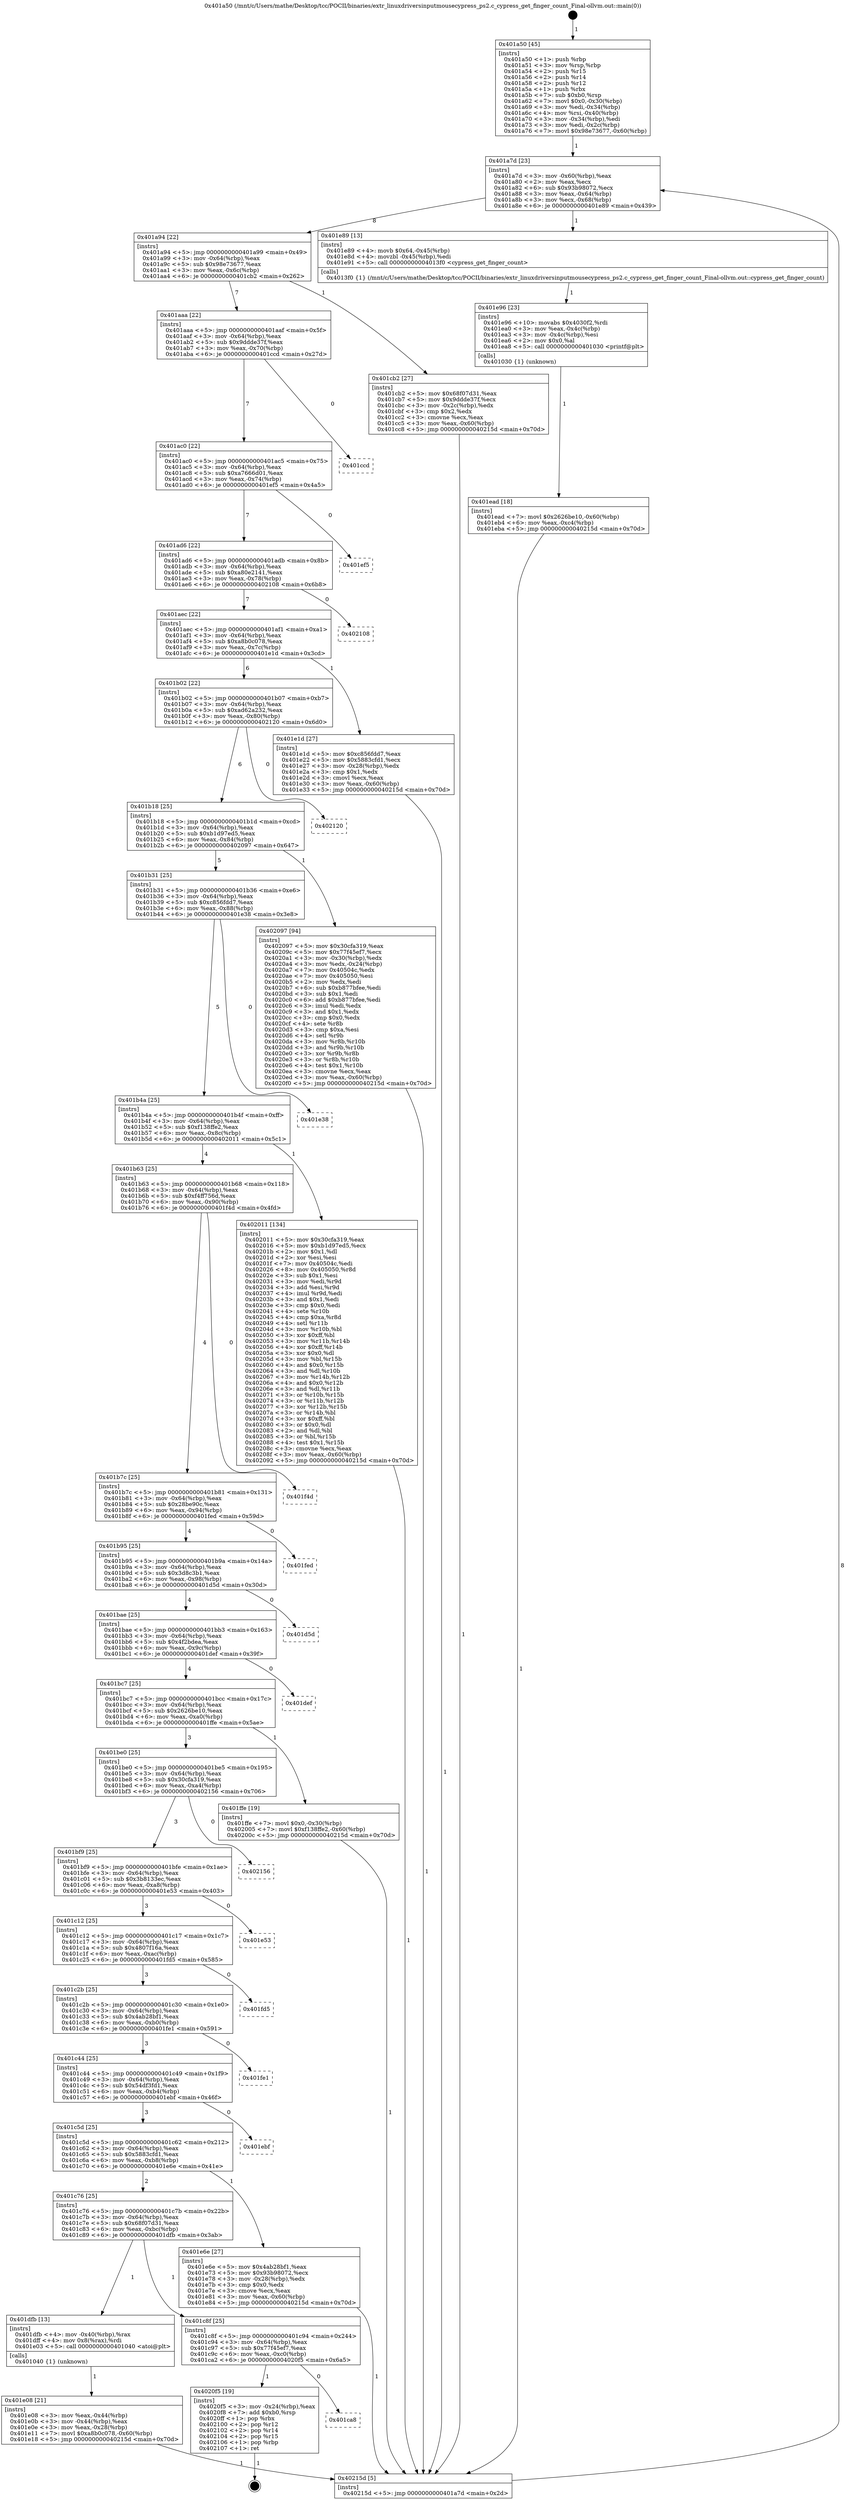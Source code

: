 digraph "0x401a50" {
  label = "0x401a50 (/mnt/c/Users/mathe/Desktop/tcc/POCII/binaries/extr_linuxdriversinputmousecypress_ps2.c_cypress_get_finger_count_Final-ollvm.out::main(0))"
  labelloc = "t"
  node[shape=record]

  Entry [label="",width=0.3,height=0.3,shape=circle,fillcolor=black,style=filled]
  "0x401a7d" [label="{
     0x401a7d [23]\l
     | [instrs]\l
     &nbsp;&nbsp;0x401a7d \<+3\>: mov -0x60(%rbp),%eax\l
     &nbsp;&nbsp;0x401a80 \<+2\>: mov %eax,%ecx\l
     &nbsp;&nbsp;0x401a82 \<+6\>: sub $0x93b98072,%ecx\l
     &nbsp;&nbsp;0x401a88 \<+3\>: mov %eax,-0x64(%rbp)\l
     &nbsp;&nbsp;0x401a8b \<+3\>: mov %ecx,-0x68(%rbp)\l
     &nbsp;&nbsp;0x401a8e \<+6\>: je 0000000000401e89 \<main+0x439\>\l
  }"]
  "0x401e89" [label="{
     0x401e89 [13]\l
     | [instrs]\l
     &nbsp;&nbsp;0x401e89 \<+4\>: movb $0x64,-0x45(%rbp)\l
     &nbsp;&nbsp;0x401e8d \<+4\>: movzbl -0x45(%rbp),%edi\l
     &nbsp;&nbsp;0x401e91 \<+5\>: call 00000000004013f0 \<cypress_get_finger_count\>\l
     | [calls]\l
     &nbsp;&nbsp;0x4013f0 \{1\} (/mnt/c/Users/mathe/Desktop/tcc/POCII/binaries/extr_linuxdriversinputmousecypress_ps2.c_cypress_get_finger_count_Final-ollvm.out::cypress_get_finger_count)\l
  }"]
  "0x401a94" [label="{
     0x401a94 [22]\l
     | [instrs]\l
     &nbsp;&nbsp;0x401a94 \<+5\>: jmp 0000000000401a99 \<main+0x49\>\l
     &nbsp;&nbsp;0x401a99 \<+3\>: mov -0x64(%rbp),%eax\l
     &nbsp;&nbsp;0x401a9c \<+5\>: sub $0x98e73677,%eax\l
     &nbsp;&nbsp;0x401aa1 \<+3\>: mov %eax,-0x6c(%rbp)\l
     &nbsp;&nbsp;0x401aa4 \<+6\>: je 0000000000401cb2 \<main+0x262\>\l
  }"]
  Exit [label="",width=0.3,height=0.3,shape=circle,fillcolor=black,style=filled,peripheries=2]
  "0x401cb2" [label="{
     0x401cb2 [27]\l
     | [instrs]\l
     &nbsp;&nbsp;0x401cb2 \<+5\>: mov $0x68f07d31,%eax\l
     &nbsp;&nbsp;0x401cb7 \<+5\>: mov $0x9ddde37f,%ecx\l
     &nbsp;&nbsp;0x401cbc \<+3\>: mov -0x2c(%rbp),%edx\l
     &nbsp;&nbsp;0x401cbf \<+3\>: cmp $0x2,%edx\l
     &nbsp;&nbsp;0x401cc2 \<+3\>: cmovne %ecx,%eax\l
     &nbsp;&nbsp;0x401cc5 \<+3\>: mov %eax,-0x60(%rbp)\l
     &nbsp;&nbsp;0x401cc8 \<+5\>: jmp 000000000040215d \<main+0x70d\>\l
  }"]
  "0x401aaa" [label="{
     0x401aaa [22]\l
     | [instrs]\l
     &nbsp;&nbsp;0x401aaa \<+5\>: jmp 0000000000401aaf \<main+0x5f\>\l
     &nbsp;&nbsp;0x401aaf \<+3\>: mov -0x64(%rbp),%eax\l
     &nbsp;&nbsp;0x401ab2 \<+5\>: sub $0x9ddde37f,%eax\l
     &nbsp;&nbsp;0x401ab7 \<+3\>: mov %eax,-0x70(%rbp)\l
     &nbsp;&nbsp;0x401aba \<+6\>: je 0000000000401ccd \<main+0x27d\>\l
  }"]
  "0x40215d" [label="{
     0x40215d [5]\l
     | [instrs]\l
     &nbsp;&nbsp;0x40215d \<+5\>: jmp 0000000000401a7d \<main+0x2d\>\l
  }"]
  "0x401a50" [label="{
     0x401a50 [45]\l
     | [instrs]\l
     &nbsp;&nbsp;0x401a50 \<+1\>: push %rbp\l
     &nbsp;&nbsp;0x401a51 \<+3\>: mov %rsp,%rbp\l
     &nbsp;&nbsp;0x401a54 \<+2\>: push %r15\l
     &nbsp;&nbsp;0x401a56 \<+2\>: push %r14\l
     &nbsp;&nbsp;0x401a58 \<+2\>: push %r12\l
     &nbsp;&nbsp;0x401a5a \<+1\>: push %rbx\l
     &nbsp;&nbsp;0x401a5b \<+7\>: sub $0xb0,%rsp\l
     &nbsp;&nbsp;0x401a62 \<+7\>: movl $0x0,-0x30(%rbp)\l
     &nbsp;&nbsp;0x401a69 \<+3\>: mov %edi,-0x34(%rbp)\l
     &nbsp;&nbsp;0x401a6c \<+4\>: mov %rsi,-0x40(%rbp)\l
     &nbsp;&nbsp;0x401a70 \<+3\>: mov -0x34(%rbp),%edi\l
     &nbsp;&nbsp;0x401a73 \<+3\>: mov %edi,-0x2c(%rbp)\l
     &nbsp;&nbsp;0x401a76 \<+7\>: movl $0x98e73677,-0x60(%rbp)\l
  }"]
  "0x401ca8" [label="{
     0x401ca8\l
  }", style=dashed]
  "0x401ccd" [label="{
     0x401ccd\l
  }", style=dashed]
  "0x401ac0" [label="{
     0x401ac0 [22]\l
     | [instrs]\l
     &nbsp;&nbsp;0x401ac0 \<+5\>: jmp 0000000000401ac5 \<main+0x75\>\l
     &nbsp;&nbsp;0x401ac5 \<+3\>: mov -0x64(%rbp),%eax\l
     &nbsp;&nbsp;0x401ac8 \<+5\>: sub $0xa7666d01,%eax\l
     &nbsp;&nbsp;0x401acd \<+3\>: mov %eax,-0x74(%rbp)\l
     &nbsp;&nbsp;0x401ad0 \<+6\>: je 0000000000401ef5 \<main+0x4a5\>\l
  }"]
  "0x4020f5" [label="{
     0x4020f5 [19]\l
     | [instrs]\l
     &nbsp;&nbsp;0x4020f5 \<+3\>: mov -0x24(%rbp),%eax\l
     &nbsp;&nbsp;0x4020f8 \<+7\>: add $0xb0,%rsp\l
     &nbsp;&nbsp;0x4020ff \<+1\>: pop %rbx\l
     &nbsp;&nbsp;0x402100 \<+2\>: pop %r12\l
     &nbsp;&nbsp;0x402102 \<+2\>: pop %r14\l
     &nbsp;&nbsp;0x402104 \<+2\>: pop %r15\l
     &nbsp;&nbsp;0x402106 \<+1\>: pop %rbp\l
     &nbsp;&nbsp;0x402107 \<+1\>: ret\l
  }"]
  "0x401ef5" [label="{
     0x401ef5\l
  }", style=dashed]
  "0x401ad6" [label="{
     0x401ad6 [22]\l
     | [instrs]\l
     &nbsp;&nbsp;0x401ad6 \<+5\>: jmp 0000000000401adb \<main+0x8b\>\l
     &nbsp;&nbsp;0x401adb \<+3\>: mov -0x64(%rbp),%eax\l
     &nbsp;&nbsp;0x401ade \<+5\>: sub $0xa80e2141,%eax\l
     &nbsp;&nbsp;0x401ae3 \<+3\>: mov %eax,-0x78(%rbp)\l
     &nbsp;&nbsp;0x401ae6 \<+6\>: je 0000000000402108 \<main+0x6b8\>\l
  }"]
  "0x401ead" [label="{
     0x401ead [18]\l
     | [instrs]\l
     &nbsp;&nbsp;0x401ead \<+7\>: movl $0x2626be10,-0x60(%rbp)\l
     &nbsp;&nbsp;0x401eb4 \<+6\>: mov %eax,-0xc4(%rbp)\l
     &nbsp;&nbsp;0x401eba \<+5\>: jmp 000000000040215d \<main+0x70d\>\l
  }"]
  "0x402108" [label="{
     0x402108\l
  }", style=dashed]
  "0x401aec" [label="{
     0x401aec [22]\l
     | [instrs]\l
     &nbsp;&nbsp;0x401aec \<+5\>: jmp 0000000000401af1 \<main+0xa1\>\l
     &nbsp;&nbsp;0x401af1 \<+3\>: mov -0x64(%rbp),%eax\l
     &nbsp;&nbsp;0x401af4 \<+5\>: sub $0xa8b0c078,%eax\l
     &nbsp;&nbsp;0x401af9 \<+3\>: mov %eax,-0x7c(%rbp)\l
     &nbsp;&nbsp;0x401afc \<+6\>: je 0000000000401e1d \<main+0x3cd\>\l
  }"]
  "0x401e96" [label="{
     0x401e96 [23]\l
     | [instrs]\l
     &nbsp;&nbsp;0x401e96 \<+10\>: movabs $0x4030f2,%rdi\l
     &nbsp;&nbsp;0x401ea0 \<+3\>: mov %eax,-0x4c(%rbp)\l
     &nbsp;&nbsp;0x401ea3 \<+3\>: mov -0x4c(%rbp),%esi\l
     &nbsp;&nbsp;0x401ea6 \<+2\>: mov $0x0,%al\l
     &nbsp;&nbsp;0x401ea8 \<+5\>: call 0000000000401030 \<printf@plt\>\l
     | [calls]\l
     &nbsp;&nbsp;0x401030 \{1\} (unknown)\l
  }"]
  "0x401e1d" [label="{
     0x401e1d [27]\l
     | [instrs]\l
     &nbsp;&nbsp;0x401e1d \<+5\>: mov $0xc856fdd7,%eax\l
     &nbsp;&nbsp;0x401e22 \<+5\>: mov $0x5883cfd1,%ecx\l
     &nbsp;&nbsp;0x401e27 \<+3\>: mov -0x28(%rbp),%edx\l
     &nbsp;&nbsp;0x401e2a \<+3\>: cmp $0x1,%edx\l
     &nbsp;&nbsp;0x401e2d \<+3\>: cmovl %ecx,%eax\l
     &nbsp;&nbsp;0x401e30 \<+3\>: mov %eax,-0x60(%rbp)\l
     &nbsp;&nbsp;0x401e33 \<+5\>: jmp 000000000040215d \<main+0x70d\>\l
  }"]
  "0x401b02" [label="{
     0x401b02 [22]\l
     | [instrs]\l
     &nbsp;&nbsp;0x401b02 \<+5\>: jmp 0000000000401b07 \<main+0xb7\>\l
     &nbsp;&nbsp;0x401b07 \<+3\>: mov -0x64(%rbp),%eax\l
     &nbsp;&nbsp;0x401b0a \<+5\>: sub $0xad62a232,%eax\l
     &nbsp;&nbsp;0x401b0f \<+3\>: mov %eax,-0x80(%rbp)\l
     &nbsp;&nbsp;0x401b12 \<+6\>: je 0000000000402120 \<main+0x6d0\>\l
  }"]
  "0x401e08" [label="{
     0x401e08 [21]\l
     | [instrs]\l
     &nbsp;&nbsp;0x401e08 \<+3\>: mov %eax,-0x44(%rbp)\l
     &nbsp;&nbsp;0x401e0b \<+3\>: mov -0x44(%rbp),%eax\l
     &nbsp;&nbsp;0x401e0e \<+3\>: mov %eax,-0x28(%rbp)\l
     &nbsp;&nbsp;0x401e11 \<+7\>: movl $0xa8b0c078,-0x60(%rbp)\l
     &nbsp;&nbsp;0x401e18 \<+5\>: jmp 000000000040215d \<main+0x70d\>\l
  }"]
  "0x402120" [label="{
     0x402120\l
  }", style=dashed]
  "0x401b18" [label="{
     0x401b18 [25]\l
     | [instrs]\l
     &nbsp;&nbsp;0x401b18 \<+5\>: jmp 0000000000401b1d \<main+0xcd\>\l
     &nbsp;&nbsp;0x401b1d \<+3\>: mov -0x64(%rbp),%eax\l
     &nbsp;&nbsp;0x401b20 \<+5\>: sub $0xb1d97ed5,%eax\l
     &nbsp;&nbsp;0x401b25 \<+6\>: mov %eax,-0x84(%rbp)\l
     &nbsp;&nbsp;0x401b2b \<+6\>: je 0000000000402097 \<main+0x647\>\l
  }"]
  "0x401c8f" [label="{
     0x401c8f [25]\l
     | [instrs]\l
     &nbsp;&nbsp;0x401c8f \<+5\>: jmp 0000000000401c94 \<main+0x244\>\l
     &nbsp;&nbsp;0x401c94 \<+3\>: mov -0x64(%rbp),%eax\l
     &nbsp;&nbsp;0x401c97 \<+5\>: sub $0x77f45ef7,%eax\l
     &nbsp;&nbsp;0x401c9c \<+6\>: mov %eax,-0xc0(%rbp)\l
     &nbsp;&nbsp;0x401ca2 \<+6\>: je 00000000004020f5 \<main+0x6a5\>\l
  }"]
  "0x402097" [label="{
     0x402097 [94]\l
     | [instrs]\l
     &nbsp;&nbsp;0x402097 \<+5\>: mov $0x30cfa319,%eax\l
     &nbsp;&nbsp;0x40209c \<+5\>: mov $0x77f45ef7,%ecx\l
     &nbsp;&nbsp;0x4020a1 \<+3\>: mov -0x30(%rbp),%edx\l
     &nbsp;&nbsp;0x4020a4 \<+3\>: mov %edx,-0x24(%rbp)\l
     &nbsp;&nbsp;0x4020a7 \<+7\>: mov 0x40504c,%edx\l
     &nbsp;&nbsp;0x4020ae \<+7\>: mov 0x405050,%esi\l
     &nbsp;&nbsp;0x4020b5 \<+2\>: mov %edx,%edi\l
     &nbsp;&nbsp;0x4020b7 \<+6\>: sub $0xb877bfee,%edi\l
     &nbsp;&nbsp;0x4020bd \<+3\>: sub $0x1,%edi\l
     &nbsp;&nbsp;0x4020c0 \<+6\>: add $0xb877bfee,%edi\l
     &nbsp;&nbsp;0x4020c6 \<+3\>: imul %edi,%edx\l
     &nbsp;&nbsp;0x4020c9 \<+3\>: and $0x1,%edx\l
     &nbsp;&nbsp;0x4020cc \<+3\>: cmp $0x0,%edx\l
     &nbsp;&nbsp;0x4020cf \<+4\>: sete %r8b\l
     &nbsp;&nbsp;0x4020d3 \<+3\>: cmp $0xa,%esi\l
     &nbsp;&nbsp;0x4020d6 \<+4\>: setl %r9b\l
     &nbsp;&nbsp;0x4020da \<+3\>: mov %r8b,%r10b\l
     &nbsp;&nbsp;0x4020dd \<+3\>: and %r9b,%r10b\l
     &nbsp;&nbsp;0x4020e0 \<+3\>: xor %r9b,%r8b\l
     &nbsp;&nbsp;0x4020e3 \<+3\>: or %r8b,%r10b\l
     &nbsp;&nbsp;0x4020e6 \<+4\>: test $0x1,%r10b\l
     &nbsp;&nbsp;0x4020ea \<+3\>: cmovne %ecx,%eax\l
     &nbsp;&nbsp;0x4020ed \<+3\>: mov %eax,-0x60(%rbp)\l
     &nbsp;&nbsp;0x4020f0 \<+5\>: jmp 000000000040215d \<main+0x70d\>\l
  }"]
  "0x401b31" [label="{
     0x401b31 [25]\l
     | [instrs]\l
     &nbsp;&nbsp;0x401b31 \<+5\>: jmp 0000000000401b36 \<main+0xe6\>\l
     &nbsp;&nbsp;0x401b36 \<+3\>: mov -0x64(%rbp),%eax\l
     &nbsp;&nbsp;0x401b39 \<+5\>: sub $0xc856fdd7,%eax\l
     &nbsp;&nbsp;0x401b3e \<+6\>: mov %eax,-0x88(%rbp)\l
     &nbsp;&nbsp;0x401b44 \<+6\>: je 0000000000401e38 \<main+0x3e8\>\l
  }"]
  "0x401dfb" [label="{
     0x401dfb [13]\l
     | [instrs]\l
     &nbsp;&nbsp;0x401dfb \<+4\>: mov -0x40(%rbp),%rax\l
     &nbsp;&nbsp;0x401dff \<+4\>: mov 0x8(%rax),%rdi\l
     &nbsp;&nbsp;0x401e03 \<+5\>: call 0000000000401040 \<atoi@plt\>\l
     | [calls]\l
     &nbsp;&nbsp;0x401040 \{1\} (unknown)\l
  }"]
  "0x401e38" [label="{
     0x401e38\l
  }", style=dashed]
  "0x401b4a" [label="{
     0x401b4a [25]\l
     | [instrs]\l
     &nbsp;&nbsp;0x401b4a \<+5\>: jmp 0000000000401b4f \<main+0xff\>\l
     &nbsp;&nbsp;0x401b4f \<+3\>: mov -0x64(%rbp),%eax\l
     &nbsp;&nbsp;0x401b52 \<+5\>: sub $0xf138ffe2,%eax\l
     &nbsp;&nbsp;0x401b57 \<+6\>: mov %eax,-0x8c(%rbp)\l
     &nbsp;&nbsp;0x401b5d \<+6\>: je 0000000000402011 \<main+0x5c1\>\l
  }"]
  "0x401c76" [label="{
     0x401c76 [25]\l
     | [instrs]\l
     &nbsp;&nbsp;0x401c76 \<+5\>: jmp 0000000000401c7b \<main+0x22b\>\l
     &nbsp;&nbsp;0x401c7b \<+3\>: mov -0x64(%rbp),%eax\l
     &nbsp;&nbsp;0x401c7e \<+5\>: sub $0x68f07d31,%eax\l
     &nbsp;&nbsp;0x401c83 \<+6\>: mov %eax,-0xbc(%rbp)\l
     &nbsp;&nbsp;0x401c89 \<+6\>: je 0000000000401dfb \<main+0x3ab\>\l
  }"]
  "0x402011" [label="{
     0x402011 [134]\l
     | [instrs]\l
     &nbsp;&nbsp;0x402011 \<+5\>: mov $0x30cfa319,%eax\l
     &nbsp;&nbsp;0x402016 \<+5\>: mov $0xb1d97ed5,%ecx\l
     &nbsp;&nbsp;0x40201b \<+2\>: mov $0x1,%dl\l
     &nbsp;&nbsp;0x40201d \<+2\>: xor %esi,%esi\l
     &nbsp;&nbsp;0x40201f \<+7\>: mov 0x40504c,%edi\l
     &nbsp;&nbsp;0x402026 \<+8\>: mov 0x405050,%r8d\l
     &nbsp;&nbsp;0x40202e \<+3\>: sub $0x1,%esi\l
     &nbsp;&nbsp;0x402031 \<+3\>: mov %edi,%r9d\l
     &nbsp;&nbsp;0x402034 \<+3\>: add %esi,%r9d\l
     &nbsp;&nbsp;0x402037 \<+4\>: imul %r9d,%edi\l
     &nbsp;&nbsp;0x40203b \<+3\>: and $0x1,%edi\l
     &nbsp;&nbsp;0x40203e \<+3\>: cmp $0x0,%edi\l
     &nbsp;&nbsp;0x402041 \<+4\>: sete %r10b\l
     &nbsp;&nbsp;0x402045 \<+4\>: cmp $0xa,%r8d\l
     &nbsp;&nbsp;0x402049 \<+4\>: setl %r11b\l
     &nbsp;&nbsp;0x40204d \<+3\>: mov %r10b,%bl\l
     &nbsp;&nbsp;0x402050 \<+3\>: xor $0xff,%bl\l
     &nbsp;&nbsp;0x402053 \<+3\>: mov %r11b,%r14b\l
     &nbsp;&nbsp;0x402056 \<+4\>: xor $0xff,%r14b\l
     &nbsp;&nbsp;0x40205a \<+3\>: xor $0x0,%dl\l
     &nbsp;&nbsp;0x40205d \<+3\>: mov %bl,%r15b\l
     &nbsp;&nbsp;0x402060 \<+4\>: and $0x0,%r15b\l
     &nbsp;&nbsp;0x402064 \<+3\>: and %dl,%r10b\l
     &nbsp;&nbsp;0x402067 \<+3\>: mov %r14b,%r12b\l
     &nbsp;&nbsp;0x40206a \<+4\>: and $0x0,%r12b\l
     &nbsp;&nbsp;0x40206e \<+3\>: and %dl,%r11b\l
     &nbsp;&nbsp;0x402071 \<+3\>: or %r10b,%r15b\l
     &nbsp;&nbsp;0x402074 \<+3\>: or %r11b,%r12b\l
     &nbsp;&nbsp;0x402077 \<+3\>: xor %r12b,%r15b\l
     &nbsp;&nbsp;0x40207a \<+3\>: or %r14b,%bl\l
     &nbsp;&nbsp;0x40207d \<+3\>: xor $0xff,%bl\l
     &nbsp;&nbsp;0x402080 \<+3\>: or $0x0,%dl\l
     &nbsp;&nbsp;0x402083 \<+2\>: and %dl,%bl\l
     &nbsp;&nbsp;0x402085 \<+3\>: or %bl,%r15b\l
     &nbsp;&nbsp;0x402088 \<+4\>: test $0x1,%r15b\l
     &nbsp;&nbsp;0x40208c \<+3\>: cmovne %ecx,%eax\l
     &nbsp;&nbsp;0x40208f \<+3\>: mov %eax,-0x60(%rbp)\l
     &nbsp;&nbsp;0x402092 \<+5\>: jmp 000000000040215d \<main+0x70d\>\l
  }"]
  "0x401b63" [label="{
     0x401b63 [25]\l
     | [instrs]\l
     &nbsp;&nbsp;0x401b63 \<+5\>: jmp 0000000000401b68 \<main+0x118\>\l
     &nbsp;&nbsp;0x401b68 \<+3\>: mov -0x64(%rbp),%eax\l
     &nbsp;&nbsp;0x401b6b \<+5\>: sub $0xf4ff756d,%eax\l
     &nbsp;&nbsp;0x401b70 \<+6\>: mov %eax,-0x90(%rbp)\l
     &nbsp;&nbsp;0x401b76 \<+6\>: je 0000000000401f4d \<main+0x4fd\>\l
  }"]
  "0x401e6e" [label="{
     0x401e6e [27]\l
     | [instrs]\l
     &nbsp;&nbsp;0x401e6e \<+5\>: mov $0x4ab28bf1,%eax\l
     &nbsp;&nbsp;0x401e73 \<+5\>: mov $0x93b98072,%ecx\l
     &nbsp;&nbsp;0x401e78 \<+3\>: mov -0x28(%rbp),%edx\l
     &nbsp;&nbsp;0x401e7b \<+3\>: cmp $0x0,%edx\l
     &nbsp;&nbsp;0x401e7e \<+3\>: cmove %ecx,%eax\l
     &nbsp;&nbsp;0x401e81 \<+3\>: mov %eax,-0x60(%rbp)\l
     &nbsp;&nbsp;0x401e84 \<+5\>: jmp 000000000040215d \<main+0x70d\>\l
  }"]
  "0x401f4d" [label="{
     0x401f4d\l
  }", style=dashed]
  "0x401b7c" [label="{
     0x401b7c [25]\l
     | [instrs]\l
     &nbsp;&nbsp;0x401b7c \<+5\>: jmp 0000000000401b81 \<main+0x131\>\l
     &nbsp;&nbsp;0x401b81 \<+3\>: mov -0x64(%rbp),%eax\l
     &nbsp;&nbsp;0x401b84 \<+5\>: sub $0x28be90c,%eax\l
     &nbsp;&nbsp;0x401b89 \<+6\>: mov %eax,-0x94(%rbp)\l
     &nbsp;&nbsp;0x401b8f \<+6\>: je 0000000000401fed \<main+0x59d\>\l
  }"]
  "0x401c5d" [label="{
     0x401c5d [25]\l
     | [instrs]\l
     &nbsp;&nbsp;0x401c5d \<+5\>: jmp 0000000000401c62 \<main+0x212\>\l
     &nbsp;&nbsp;0x401c62 \<+3\>: mov -0x64(%rbp),%eax\l
     &nbsp;&nbsp;0x401c65 \<+5\>: sub $0x5883cfd1,%eax\l
     &nbsp;&nbsp;0x401c6a \<+6\>: mov %eax,-0xb8(%rbp)\l
     &nbsp;&nbsp;0x401c70 \<+6\>: je 0000000000401e6e \<main+0x41e\>\l
  }"]
  "0x401fed" [label="{
     0x401fed\l
  }", style=dashed]
  "0x401b95" [label="{
     0x401b95 [25]\l
     | [instrs]\l
     &nbsp;&nbsp;0x401b95 \<+5\>: jmp 0000000000401b9a \<main+0x14a\>\l
     &nbsp;&nbsp;0x401b9a \<+3\>: mov -0x64(%rbp),%eax\l
     &nbsp;&nbsp;0x401b9d \<+5\>: sub $0x3d8c3b1,%eax\l
     &nbsp;&nbsp;0x401ba2 \<+6\>: mov %eax,-0x98(%rbp)\l
     &nbsp;&nbsp;0x401ba8 \<+6\>: je 0000000000401d5d \<main+0x30d\>\l
  }"]
  "0x401ebf" [label="{
     0x401ebf\l
  }", style=dashed]
  "0x401d5d" [label="{
     0x401d5d\l
  }", style=dashed]
  "0x401bae" [label="{
     0x401bae [25]\l
     | [instrs]\l
     &nbsp;&nbsp;0x401bae \<+5\>: jmp 0000000000401bb3 \<main+0x163\>\l
     &nbsp;&nbsp;0x401bb3 \<+3\>: mov -0x64(%rbp),%eax\l
     &nbsp;&nbsp;0x401bb6 \<+5\>: sub $0x4f2bdea,%eax\l
     &nbsp;&nbsp;0x401bbb \<+6\>: mov %eax,-0x9c(%rbp)\l
     &nbsp;&nbsp;0x401bc1 \<+6\>: je 0000000000401def \<main+0x39f\>\l
  }"]
  "0x401c44" [label="{
     0x401c44 [25]\l
     | [instrs]\l
     &nbsp;&nbsp;0x401c44 \<+5\>: jmp 0000000000401c49 \<main+0x1f9\>\l
     &nbsp;&nbsp;0x401c49 \<+3\>: mov -0x64(%rbp),%eax\l
     &nbsp;&nbsp;0x401c4c \<+5\>: sub $0x54df3fd1,%eax\l
     &nbsp;&nbsp;0x401c51 \<+6\>: mov %eax,-0xb4(%rbp)\l
     &nbsp;&nbsp;0x401c57 \<+6\>: je 0000000000401ebf \<main+0x46f\>\l
  }"]
  "0x401def" [label="{
     0x401def\l
  }", style=dashed]
  "0x401bc7" [label="{
     0x401bc7 [25]\l
     | [instrs]\l
     &nbsp;&nbsp;0x401bc7 \<+5\>: jmp 0000000000401bcc \<main+0x17c\>\l
     &nbsp;&nbsp;0x401bcc \<+3\>: mov -0x64(%rbp),%eax\l
     &nbsp;&nbsp;0x401bcf \<+5\>: sub $0x2626be10,%eax\l
     &nbsp;&nbsp;0x401bd4 \<+6\>: mov %eax,-0xa0(%rbp)\l
     &nbsp;&nbsp;0x401bda \<+6\>: je 0000000000401ffe \<main+0x5ae\>\l
  }"]
  "0x401fe1" [label="{
     0x401fe1\l
  }", style=dashed]
  "0x401ffe" [label="{
     0x401ffe [19]\l
     | [instrs]\l
     &nbsp;&nbsp;0x401ffe \<+7\>: movl $0x0,-0x30(%rbp)\l
     &nbsp;&nbsp;0x402005 \<+7\>: movl $0xf138ffe2,-0x60(%rbp)\l
     &nbsp;&nbsp;0x40200c \<+5\>: jmp 000000000040215d \<main+0x70d\>\l
  }"]
  "0x401be0" [label="{
     0x401be0 [25]\l
     | [instrs]\l
     &nbsp;&nbsp;0x401be0 \<+5\>: jmp 0000000000401be5 \<main+0x195\>\l
     &nbsp;&nbsp;0x401be5 \<+3\>: mov -0x64(%rbp),%eax\l
     &nbsp;&nbsp;0x401be8 \<+5\>: sub $0x30cfa319,%eax\l
     &nbsp;&nbsp;0x401bed \<+6\>: mov %eax,-0xa4(%rbp)\l
     &nbsp;&nbsp;0x401bf3 \<+6\>: je 0000000000402156 \<main+0x706\>\l
  }"]
  "0x401c2b" [label="{
     0x401c2b [25]\l
     | [instrs]\l
     &nbsp;&nbsp;0x401c2b \<+5\>: jmp 0000000000401c30 \<main+0x1e0\>\l
     &nbsp;&nbsp;0x401c30 \<+3\>: mov -0x64(%rbp),%eax\l
     &nbsp;&nbsp;0x401c33 \<+5\>: sub $0x4ab28bf1,%eax\l
     &nbsp;&nbsp;0x401c38 \<+6\>: mov %eax,-0xb0(%rbp)\l
     &nbsp;&nbsp;0x401c3e \<+6\>: je 0000000000401fe1 \<main+0x591\>\l
  }"]
  "0x402156" [label="{
     0x402156\l
  }", style=dashed]
  "0x401bf9" [label="{
     0x401bf9 [25]\l
     | [instrs]\l
     &nbsp;&nbsp;0x401bf9 \<+5\>: jmp 0000000000401bfe \<main+0x1ae\>\l
     &nbsp;&nbsp;0x401bfe \<+3\>: mov -0x64(%rbp),%eax\l
     &nbsp;&nbsp;0x401c01 \<+5\>: sub $0x3b8133ec,%eax\l
     &nbsp;&nbsp;0x401c06 \<+6\>: mov %eax,-0xa8(%rbp)\l
     &nbsp;&nbsp;0x401c0c \<+6\>: je 0000000000401e53 \<main+0x403\>\l
  }"]
  "0x401fd5" [label="{
     0x401fd5\l
  }", style=dashed]
  "0x401e53" [label="{
     0x401e53\l
  }", style=dashed]
  "0x401c12" [label="{
     0x401c12 [25]\l
     | [instrs]\l
     &nbsp;&nbsp;0x401c12 \<+5\>: jmp 0000000000401c17 \<main+0x1c7\>\l
     &nbsp;&nbsp;0x401c17 \<+3\>: mov -0x64(%rbp),%eax\l
     &nbsp;&nbsp;0x401c1a \<+5\>: sub $0x4807f16a,%eax\l
     &nbsp;&nbsp;0x401c1f \<+6\>: mov %eax,-0xac(%rbp)\l
     &nbsp;&nbsp;0x401c25 \<+6\>: je 0000000000401fd5 \<main+0x585\>\l
  }"]
  Entry -> "0x401a50" [label=" 1"]
  "0x401a7d" -> "0x401e89" [label=" 1"]
  "0x401a7d" -> "0x401a94" [label=" 8"]
  "0x4020f5" -> Exit [label=" 1"]
  "0x401a94" -> "0x401cb2" [label=" 1"]
  "0x401a94" -> "0x401aaa" [label=" 7"]
  "0x401cb2" -> "0x40215d" [label=" 1"]
  "0x401a50" -> "0x401a7d" [label=" 1"]
  "0x40215d" -> "0x401a7d" [label=" 8"]
  "0x401c8f" -> "0x401ca8" [label=" 0"]
  "0x401aaa" -> "0x401ccd" [label=" 0"]
  "0x401aaa" -> "0x401ac0" [label=" 7"]
  "0x401c8f" -> "0x4020f5" [label=" 1"]
  "0x401ac0" -> "0x401ef5" [label=" 0"]
  "0x401ac0" -> "0x401ad6" [label=" 7"]
  "0x402097" -> "0x40215d" [label=" 1"]
  "0x401ad6" -> "0x402108" [label=" 0"]
  "0x401ad6" -> "0x401aec" [label=" 7"]
  "0x402011" -> "0x40215d" [label=" 1"]
  "0x401aec" -> "0x401e1d" [label=" 1"]
  "0x401aec" -> "0x401b02" [label=" 6"]
  "0x401ffe" -> "0x40215d" [label=" 1"]
  "0x401b02" -> "0x402120" [label=" 0"]
  "0x401b02" -> "0x401b18" [label=" 6"]
  "0x401ead" -> "0x40215d" [label=" 1"]
  "0x401b18" -> "0x402097" [label=" 1"]
  "0x401b18" -> "0x401b31" [label=" 5"]
  "0x401e96" -> "0x401ead" [label=" 1"]
  "0x401b31" -> "0x401e38" [label=" 0"]
  "0x401b31" -> "0x401b4a" [label=" 5"]
  "0x401e89" -> "0x401e96" [label=" 1"]
  "0x401b4a" -> "0x402011" [label=" 1"]
  "0x401b4a" -> "0x401b63" [label=" 4"]
  "0x401e1d" -> "0x40215d" [label=" 1"]
  "0x401b63" -> "0x401f4d" [label=" 0"]
  "0x401b63" -> "0x401b7c" [label=" 4"]
  "0x401e08" -> "0x40215d" [label=" 1"]
  "0x401b7c" -> "0x401fed" [label=" 0"]
  "0x401b7c" -> "0x401b95" [label=" 4"]
  "0x401c76" -> "0x401c8f" [label=" 1"]
  "0x401b95" -> "0x401d5d" [label=" 0"]
  "0x401b95" -> "0x401bae" [label=" 4"]
  "0x401c76" -> "0x401dfb" [label=" 1"]
  "0x401bae" -> "0x401def" [label=" 0"]
  "0x401bae" -> "0x401bc7" [label=" 4"]
  "0x401c5d" -> "0x401c76" [label=" 2"]
  "0x401bc7" -> "0x401ffe" [label=" 1"]
  "0x401bc7" -> "0x401be0" [label=" 3"]
  "0x401c5d" -> "0x401e6e" [label=" 1"]
  "0x401be0" -> "0x402156" [label=" 0"]
  "0x401be0" -> "0x401bf9" [label=" 3"]
  "0x401c44" -> "0x401c5d" [label=" 3"]
  "0x401bf9" -> "0x401e53" [label=" 0"]
  "0x401bf9" -> "0x401c12" [label=" 3"]
  "0x401c44" -> "0x401ebf" [label=" 0"]
  "0x401c12" -> "0x401fd5" [label=" 0"]
  "0x401c12" -> "0x401c2b" [label=" 3"]
  "0x401dfb" -> "0x401e08" [label=" 1"]
  "0x401c2b" -> "0x401fe1" [label=" 0"]
  "0x401c2b" -> "0x401c44" [label=" 3"]
  "0x401e6e" -> "0x40215d" [label=" 1"]
}
